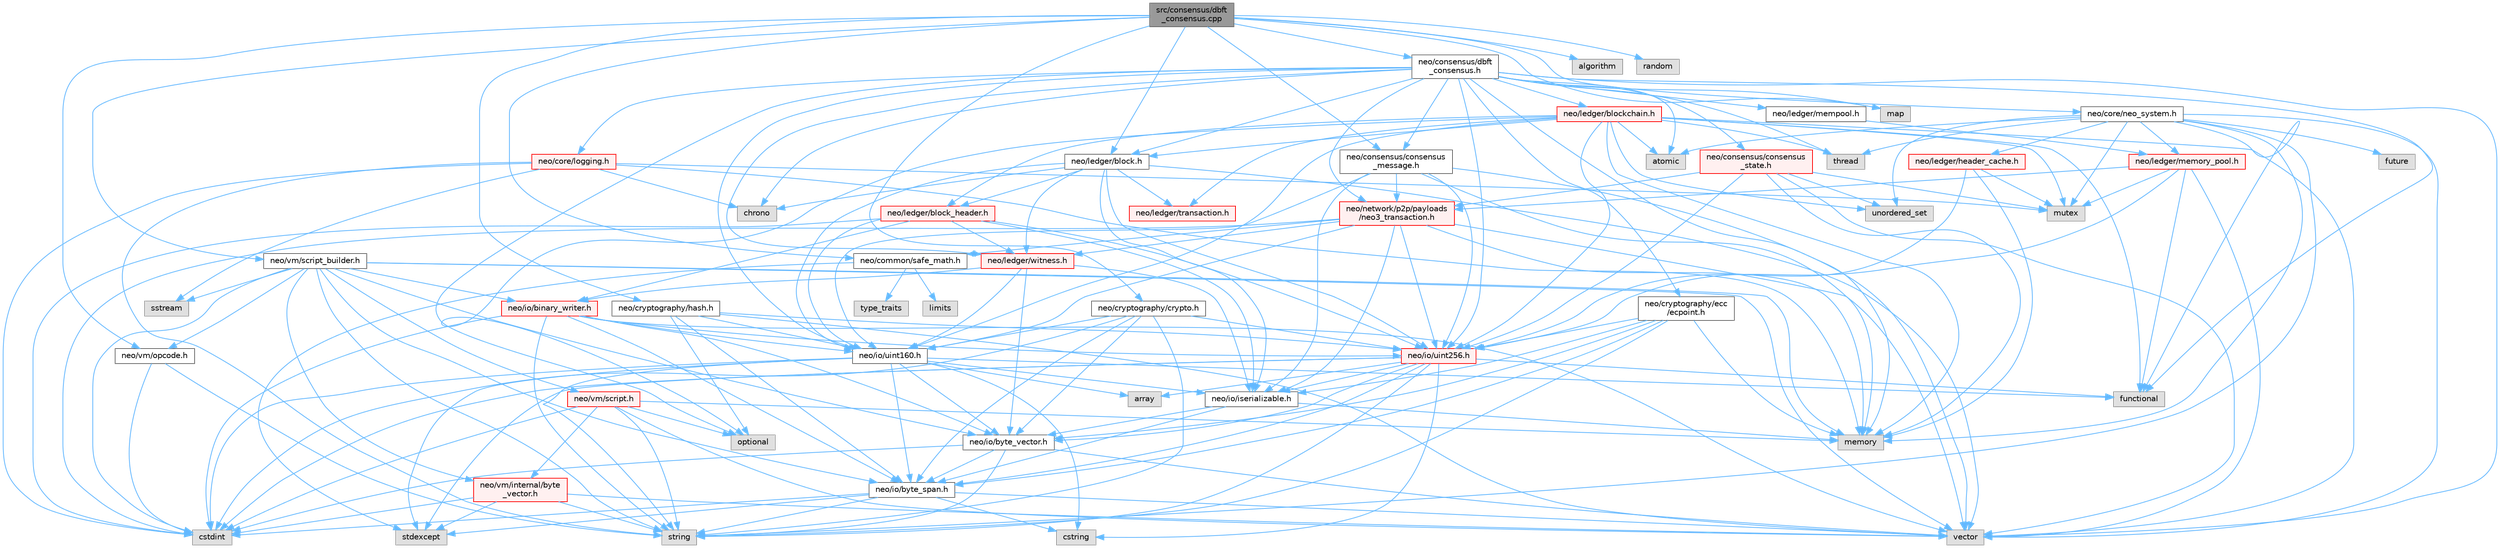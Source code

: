 digraph "src/consensus/dbft_consensus.cpp"
{
 // LATEX_PDF_SIZE
  bgcolor="transparent";
  edge [fontname=Helvetica,fontsize=10,labelfontname=Helvetica,labelfontsize=10];
  node [fontname=Helvetica,fontsize=10,shape=box,height=0.2,width=0.4];
  Node1 [id="Node000001",label="src/consensus/dbft\l_consensus.cpp",height=0.2,width=0.4,color="gray40", fillcolor="grey60", style="filled", fontcolor="black",tooltip=" "];
  Node1 -> Node2 [id="edge1_Node000001_Node000002",color="steelblue1",style="solid",tooltip=" "];
  Node2 [id="Node000002",label="neo/common/safe_math.h",height=0.2,width=0.4,color="grey40", fillcolor="white", style="filled",URL="$safe__math_8h.html",tooltip=" "];
  Node2 -> Node3 [id="edge2_Node000002_Node000003",color="steelblue1",style="solid",tooltip=" "];
  Node3 [id="Node000003",label="limits",height=0.2,width=0.4,color="grey60", fillcolor="#E0E0E0", style="filled",tooltip=" "];
  Node2 -> Node4 [id="edge3_Node000002_Node000004",color="steelblue1",style="solid",tooltip=" "];
  Node4 [id="Node000004",label="stdexcept",height=0.2,width=0.4,color="grey60", fillcolor="#E0E0E0", style="filled",tooltip=" "];
  Node2 -> Node5 [id="edge4_Node000002_Node000005",color="steelblue1",style="solid",tooltip=" "];
  Node5 [id="Node000005",label="type_traits",height=0.2,width=0.4,color="grey60", fillcolor="#E0E0E0", style="filled",tooltip=" "];
  Node1 -> Node6 [id="edge5_Node000001_Node000006",color="steelblue1",style="solid",tooltip=" "];
  Node6 [id="Node000006",label="neo/consensus/consensus\l_message.h",height=0.2,width=0.4,color="grey40", fillcolor="white", style="filled",URL="$consensus__message_8h.html",tooltip=" "];
  Node6 -> Node7 [id="edge6_Node000006_Node000007",color="steelblue1",style="solid",tooltip=" "];
  Node7 [id="Node000007",label="neo/io/iserializable.h",height=0.2,width=0.4,color="grey40", fillcolor="white", style="filled",URL="$iserializable_8h.html",tooltip=" "];
  Node7 -> Node8 [id="edge7_Node000007_Node000008",color="steelblue1",style="solid",tooltip=" "];
  Node8 [id="Node000008",label="neo/io/byte_span.h",height=0.2,width=0.4,color="grey40", fillcolor="white", style="filled",URL="$io_2byte__span_8h.html",tooltip=" "];
  Node8 -> Node9 [id="edge8_Node000008_Node000009",color="steelblue1",style="solid",tooltip=" "];
  Node9 [id="Node000009",label="cstdint",height=0.2,width=0.4,color="grey60", fillcolor="#E0E0E0", style="filled",tooltip=" "];
  Node8 -> Node10 [id="edge9_Node000008_Node000010",color="steelblue1",style="solid",tooltip=" "];
  Node10 [id="Node000010",label="cstring",height=0.2,width=0.4,color="grey60", fillcolor="#E0E0E0", style="filled",tooltip=" "];
  Node8 -> Node4 [id="edge10_Node000008_Node000004",color="steelblue1",style="solid",tooltip=" "];
  Node8 -> Node11 [id="edge11_Node000008_Node000011",color="steelblue1",style="solid",tooltip=" "];
  Node11 [id="Node000011",label="string",height=0.2,width=0.4,color="grey60", fillcolor="#E0E0E0", style="filled",tooltip=" "];
  Node8 -> Node12 [id="edge12_Node000008_Node000012",color="steelblue1",style="solid",tooltip=" "];
  Node12 [id="Node000012",label="vector",height=0.2,width=0.4,color="grey60", fillcolor="#E0E0E0", style="filled",tooltip=" "];
  Node7 -> Node13 [id="edge13_Node000007_Node000013",color="steelblue1",style="solid",tooltip=" "];
  Node13 [id="Node000013",label="neo/io/byte_vector.h",height=0.2,width=0.4,color="grey40", fillcolor="white", style="filled",URL="$io_2byte__vector_8h.html",tooltip=" "];
  Node13 -> Node8 [id="edge14_Node000013_Node000008",color="steelblue1",style="solid",tooltip=" "];
  Node13 -> Node9 [id="edge15_Node000013_Node000009",color="steelblue1",style="solid",tooltip=" "];
  Node13 -> Node11 [id="edge16_Node000013_Node000011",color="steelblue1",style="solid",tooltip=" "];
  Node13 -> Node12 [id="edge17_Node000013_Node000012",color="steelblue1",style="solid",tooltip=" "];
  Node7 -> Node14 [id="edge18_Node000007_Node000014",color="steelblue1",style="solid",tooltip=" "];
  Node14 [id="Node000014",label="memory",height=0.2,width=0.4,color="grey60", fillcolor="#E0E0E0", style="filled",tooltip=" "];
  Node6 -> Node15 [id="edge19_Node000006_Node000015",color="steelblue1",style="solid",tooltip=" "];
  Node15 [id="Node000015",label="neo/io/uint160.h",height=0.2,width=0.4,color="grey40", fillcolor="white", style="filled",URL="$uint160_8h.html",tooltip=" "];
  Node15 -> Node8 [id="edge20_Node000015_Node000008",color="steelblue1",style="solid",tooltip=" "];
  Node15 -> Node13 [id="edge21_Node000015_Node000013",color="steelblue1",style="solid",tooltip=" "];
  Node15 -> Node7 [id="edge22_Node000015_Node000007",color="steelblue1",style="solid",tooltip=" "];
  Node15 -> Node16 [id="edge23_Node000015_Node000016",color="steelblue1",style="solid",tooltip=" "];
  Node16 [id="Node000016",label="array",height=0.2,width=0.4,color="grey60", fillcolor="#E0E0E0", style="filled",tooltip=" "];
  Node15 -> Node9 [id="edge24_Node000015_Node000009",color="steelblue1",style="solid",tooltip=" "];
  Node15 -> Node10 [id="edge25_Node000015_Node000010",color="steelblue1",style="solid",tooltip=" "];
  Node15 -> Node17 [id="edge26_Node000015_Node000017",color="steelblue1",style="solid",tooltip=" "];
  Node17 [id="Node000017",label="functional",height=0.2,width=0.4,color="grey60", fillcolor="#E0E0E0", style="filled",tooltip=" "];
  Node15 -> Node4 [id="edge27_Node000015_Node000004",color="steelblue1",style="solid",tooltip=" "];
  Node15 -> Node11 [id="edge28_Node000015_Node000011",color="steelblue1",style="solid",tooltip=" "];
  Node6 -> Node18 [id="edge29_Node000006_Node000018",color="steelblue1",style="solid",tooltip=" "];
  Node18 [id="Node000018",label="neo/io/uint256.h",height=0.2,width=0.4,color="red", fillcolor="#FFF0F0", style="filled",URL="$uint256_8h.html",tooltip=" "];
  Node18 -> Node8 [id="edge30_Node000018_Node000008",color="steelblue1",style="solid",tooltip=" "];
  Node18 -> Node13 [id="edge31_Node000018_Node000013",color="steelblue1",style="solid",tooltip=" "];
  Node18 -> Node7 [id="edge32_Node000018_Node000007",color="steelblue1",style="solid",tooltip=" "];
  Node18 -> Node16 [id="edge33_Node000018_Node000016",color="steelblue1",style="solid",tooltip=" "];
  Node18 -> Node9 [id="edge34_Node000018_Node000009",color="steelblue1",style="solid",tooltip=" "];
  Node18 -> Node10 [id="edge35_Node000018_Node000010",color="steelblue1",style="solid",tooltip=" "];
  Node18 -> Node17 [id="edge36_Node000018_Node000017",color="steelblue1",style="solid",tooltip=" "];
  Node18 -> Node4 [id="edge37_Node000018_Node000004",color="steelblue1",style="solid",tooltip=" "];
  Node18 -> Node11 [id="edge38_Node000018_Node000011",color="steelblue1",style="solid",tooltip=" "];
  Node6 -> Node20 [id="edge39_Node000006_Node000020",color="steelblue1",style="solid",tooltip=" "];
  Node20 [id="Node000020",label="neo/network/p2p/payloads\l/neo3_transaction.h",height=0.2,width=0.4,color="red", fillcolor="#FFF0F0", style="filled",URL="$neo3__transaction_8h.html",tooltip=" "];
  Node20 -> Node2 [id="edge40_Node000020_Node000002",color="steelblue1",style="solid",tooltip=" "];
  Node20 -> Node7 [id="edge41_Node000020_Node000007",color="steelblue1",style="solid",tooltip=" "];
  Node20 -> Node15 [id="edge42_Node000020_Node000015",color="steelblue1",style="solid",tooltip=" "];
  Node20 -> Node18 [id="edge43_Node000020_Node000018",color="steelblue1",style="solid",tooltip=" "];
  Node20 -> Node58 [id="edge44_Node000020_Node000058",color="steelblue1",style="solid",tooltip=" "];
  Node58 [id="Node000058",label="neo/ledger/witness.h",height=0.2,width=0.4,color="red", fillcolor="#FFF0F0", style="filled",URL="$ledger_2witness_8h.html",tooltip=" "];
  Node58 -> Node51 [id="edge45_Node000058_Node000051",color="steelblue1",style="solid",tooltip=" "];
  Node51 [id="Node000051",label="neo/io/binary_writer.h",height=0.2,width=0.4,color="red", fillcolor="#FFF0F0", style="filled",URL="$binary__writer_8h.html",tooltip=" "];
  Node51 -> Node8 [id="edge46_Node000051_Node000008",color="steelblue1",style="solid",tooltip=" "];
  Node51 -> Node13 [id="edge47_Node000051_Node000013",color="steelblue1",style="solid",tooltip=" "];
  Node51 -> Node15 [id="edge48_Node000051_Node000015",color="steelblue1",style="solid",tooltip=" "];
  Node51 -> Node18 [id="edge49_Node000051_Node000018",color="steelblue1",style="solid",tooltip=" "];
  Node51 -> Node9 [id="edge50_Node000051_Node000009",color="steelblue1",style="solid",tooltip=" "];
  Node51 -> Node11 [id="edge51_Node000051_Node000011",color="steelblue1",style="solid",tooltip=" "];
  Node51 -> Node12 [id="edge52_Node000051_Node000012",color="steelblue1",style="solid",tooltip=" "];
  Node58 -> Node13 [id="edge53_Node000058_Node000013",color="steelblue1",style="solid",tooltip=" "];
  Node58 -> Node7 [id="edge54_Node000058_Node000007",color="steelblue1",style="solid",tooltip=" "];
  Node58 -> Node15 [id="edge55_Node000058_Node000015",color="steelblue1",style="solid",tooltip=" "];
  Node20 -> Node9 [id="edge56_Node000020_Node000009",color="steelblue1",style="solid",tooltip=" "];
  Node20 -> Node14 [id="edge57_Node000020_Node000014",color="steelblue1",style="solid",tooltip=" "];
  Node20 -> Node12 [id="edge58_Node000020_Node000012",color="steelblue1",style="solid",tooltip=" "];
  Node6 -> Node14 [id="edge59_Node000006_Node000014",color="steelblue1",style="solid",tooltip=" "];
  Node6 -> Node12 [id="edge60_Node000006_Node000012",color="steelblue1",style="solid",tooltip=" "];
  Node1 -> Node62 [id="edge61_Node000001_Node000062",color="steelblue1",style="solid",tooltip=" "];
  Node62 [id="Node000062",label="neo/consensus/dbft\l_consensus.h",height=0.2,width=0.4,color="grey40", fillcolor="white", style="filled",URL="$dbft__consensus_8h.html",tooltip=" "];
  Node62 -> Node15 [id="edge62_Node000062_Node000015",color="steelblue1",style="solid",tooltip=" "];
  Node62 -> Node18 [id="edge63_Node000062_Node000018",color="steelblue1",style="solid",tooltip=" "];
  Node62 -> Node63 [id="edge64_Node000062_Node000063",color="steelblue1",style="solid",tooltip=" "];
  Node63 [id="Node000063",label="neo/ledger/block.h",height=0.2,width=0.4,color="grey40", fillcolor="white", style="filled",URL="$ledger_2block_8h.html",tooltip=" "];
  Node63 -> Node7 [id="edge65_Node000063_Node000007",color="steelblue1",style="solid",tooltip=" "];
  Node63 -> Node15 [id="edge66_Node000063_Node000015",color="steelblue1",style="solid",tooltip=" "];
  Node63 -> Node18 [id="edge67_Node000063_Node000018",color="steelblue1",style="solid",tooltip=" "];
  Node63 -> Node64 [id="edge68_Node000063_Node000064",color="steelblue1",style="solid",tooltip=" "];
  Node64 [id="Node000064",label="neo/ledger/block_header.h",height=0.2,width=0.4,color="red", fillcolor="#FFF0F0", style="filled",URL="$block__header_8h.html",tooltip=" "];
  Node64 -> Node51 [id="edge69_Node000064_Node000051",color="steelblue1",style="solid",tooltip=" "];
  Node64 -> Node7 [id="edge70_Node000064_Node000007",color="steelblue1",style="solid",tooltip=" "];
  Node64 -> Node15 [id="edge71_Node000064_Node000015",color="steelblue1",style="solid",tooltip=" "];
  Node64 -> Node18 [id="edge72_Node000064_Node000018",color="steelblue1",style="solid",tooltip=" "];
  Node64 -> Node58 [id="edge73_Node000064_Node000058",color="steelblue1",style="solid",tooltip=" "];
  Node64 -> Node9 [id="edge74_Node000064_Node000009",color="steelblue1",style="solid",tooltip=" "];
  Node63 -> Node65 [id="edge75_Node000063_Node000065",color="steelblue1",style="solid",tooltip=" "];
  Node65 [id="Node000065",label="neo/ledger/transaction.h",height=0.2,width=0.4,color="red", fillcolor="#FFF0F0", style="filled",URL="$ledger_2transaction_8h.html",tooltip=" "];
  Node63 -> Node58 [id="edge76_Node000063_Node000058",color="steelblue1",style="solid",tooltip=" "];
  Node63 -> Node67 [id="edge77_Node000063_Node000067",color="steelblue1",style="solid",tooltip=" "];
  Node67 [id="Node000067",label="chrono",height=0.2,width=0.4,color="grey60", fillcolor="#E0E0E0", style="filled",tooltip=" "];
  Node63 -> Node12 [id="edge78_Node000063_Node000012",color="steelblue1",style="solid",tooltip=" "];
  Node62 -> Node68 [id="edge79_Node000062_Node000068",color="steelblue1",style="solid",tooltip=" "];
  Node68 [id="Node000068",label="neo/ledger/blockchain.h",height=0.2,width=0.4,color="red", fillcolor="#FFF0F0", style="filled",URL="$blockchain_8h.html",tooltip=" "];
  Node68 -> Node63 [id="edge80_Node000068_Node000063",color="steelblue1",style="solid",tooltip=" "];
  Node68 -> Node64 [id="edge81_Node000068_Node000064",color="steelblue1",style="solid",tooltip=" "];
  Node68 -> Node65 [id="edge82_Node000068_Node000065",color="steelblue1",style="solid",tooltip=" "];
  Node68 -> Node15 [id="edge83_Node000068_Node000015",color="steelblue1",style="solid",tooltip=" "];
  Node68 -> Node18 [id="edge84_Node000068_Node000018",color="steelblue1",style="solid",tooltip=" "];
  Node68 -> Node112 [id="edge85_Node000068_Node000112",color="steelblue1",style="solid",tooltip=" "];
  Node112 [id="Node000112",label="atomic",height=0.2,width=0.4,color="grey60", fillcolor="#E0E0E0", style="filled",tooltip=" "];
  Node68 -> Node17 [id="edge86_Node000068_Node000017",color="steelblue1",style="solid",tooltip=" "];
  Node68 -> Node14 [id="edge87_Node000068_Node000014",color="steelblue1",style="solid",tooltip=" "];
  Node68 -> Node70 [id="edge88_Node000068_Node000070",color="steelblue1",style="solid",tooltip=" "];
  Node70 [id="Node000070",label="mutex",height=0.2,width=0.4,color="grey60", fillcolor="#E0E0E0", style="filled",tooltip=" "];
  Node68 -> Node53 [id="edge89_Node000068_Node000053",color="steelblue1",style="solid",tooltip=" "];
  Node53 [id="Node000053",label="optional",height=0.2,width=0.4,color="grey60", fillcolor="#E0E0E0", style="filled",tooltip=" "];
  Node68 -> Node115 [id="edge90_Node000068_Node000115",color="steelblue1",style="solid",tooltip=" "];
  Node115 [id="Node000115",label="thread",height=0.2,width=0.4,color="grey60", fillcolor="#E0E0E0", style="filled",tooltip=" "];
  Node68 -> Node108 [id="edge91_Node000068_Node000108",color="steelblue1",style="solid",tooltip=" "];
  Node108 [id="Node000108",label="unordered_set",height=0.2,width=0.4,color="grey60", fillcolor="#E0E0E0", style="filled",tooltip=" "];
  Node68 -> Node12 [id="edge92_Node000068_Node000012",color="steelblue1",style="solid",tooltip=" "];
  Node62 -> Node116 [id="edge93_Node000062_Node000116",color="steelblue1",style="solid",tooltip=" "];
  Node116 [id="Node000116",label="neo/ledger/mempool.h",height=0.2,width=0.4,color="grey40", fillcolor="white", style="filled",URL="$mempool_8h.html",tooltip=" "];
  Node116 -> Node117 [id="edge94_Node000116_Node000117",color="steelblue1",style="solid",tooltip=" "];
  Node117 [id="Node000117",label="neo/ledger/memory_pool.h",height=0.2,width=0.4,color="red", fillcolor="#FFF0F0", style="filled",URL="$ledger_2memory__pool_8h.html",tooltip=" "];
  Node117 -> Node18 [id="edge95_Node000117_Node000018",color="steelblue1",style="solid",tooltip=" "];
  Node117 -> Node20 [id="edge96_Node000117_Node000020",color="steelblue1",style="solid",tooltip=" "];
  Node117 -> Node17 [id="edge97_Node000117_Node000017",color="steelblue1",style="solid",tooltip=" "];
  Node117 -> Node70 [id="edge98_Node000117_Node000070",color="steelblue1",style="solid",tooltip=" "];
  Node117 -> Node12 [id="edge99_Node000117_Node000012",color="steelblue1",style="solid",tooltip=" "];
  Node62 -> Node58 [id="edge100_Node000062_Node000058",color="steelblue1",style="solid",tooltip=" "];
  Node62 -> Node20 [id="edge101_Node000062_Node000020",color="steelblue1",style="solid",tooltip=" "];
  Node62 -> Node6 [id="edge102_Node000062_Node000006",color="steelblue1",style="solid",tooltip=" "];
  Node62 -> Node120 [id="edge103_Node000062_Node000120",color="steelblue1",style="solid",tooltip=" "];
  Node120 [id="Node000120",label="neo/consensus/consensus\l_state.h",height=0.2,width=0.4,color="red", fillcolor="#FFF0F0", style="filled",URL="$consensus__state_8h.html",tooltip=" "];
  Node120 -> Node18 [id="edge104_Node000120_Node000018",color="steelblue1",style="solid",tooltip=" "];
  Node120 -> Node20 [id="edge105_Node000120_Node000020",color="steelblue1",style="solid",tooltip=" "];
  Node120 -> Node14 [id="edge106_Node000120_Node000014",color="steelblue1",style="solid",tooltip=" "];
  Node120 -> Node70 [id="edge107_Node000120_Node000070",color="steelblue1",style="solid",tooltip=" "];
  Node120 -> Node108 [id="edge108_Node000120_Node000108",color="steelblue1",style="solid",tooltip=" "];
  Node120 -> Node12 [id="edge109_Node000120_Node000012",color="steelblue1",style="solid",tooltip=" "];
  Node62 -> Node121 [id="edge110_Node000062_Node000121",color="steelblue1",style="solid",tooltip=" "];
  Node121 [id="Node000121",label="neo/core/logging.h",height=0.2,width=0.4,color="red", fillcolor="#FFF0F0", style="filled",URL="$core_2logging_8h.html",tooltip=" "];
  Node121 -> Node67 [id="edge111_Node000121_Node000067",color="steelblue1",style="solid",tooltip=" "];
  Node121 -> Node9 [id="edge112_Node000121_Node000009",color="steelblue1",style="solid",tooltip=" "];
  Node121 -> Node14 [id="edge113_Node000121_Node000014",color="steelblue1",style="solid",tooltip=" "];
  Node121 -> Node80 [id="edge114_Node000121_Node000080",color="steelblue1",style="solid",tooltip=" "];
  Node80 [id="Node000080",label="sstream",height=0.2,width=0.4,color="grey60", fillcolor="#E0E0E0", style="filled",tooltip=" "];
  Node121 -> Node11 [id="edge115_Node000121_Node000011",color="steelblue1",style="solid",tooltip=" "];
  Node121 -> Node70 [id="edge116_Node000121_Node000070",color="steelblue1",style="solid",tooltip=" "];
  Node62 -> Node47 [id="edge117_Node000062_Node000047",color="steelblue1",style="solid",tooltip=" "];
  Node47 [id="Node000047",label="neo/cryptography/ecc\l/ecpoint.h",height=0.2,width=0.4,color="grey40", fillcolor="white", style="filled",URL="$ecpoint_8h.html",tooltip=" "];
  Node47 -> Node8 [id="edge118_Node000047_Node000008",color="steelblue1",style="solid",tooltip=" "];
  Node47 -> Node13 [id="edge119_Node000047_Node000013",color="steelblue1",style="solid",tooltip=" "];
  Node47 -> Node7 [id="edge120_Node000047_Node000007",color="steelblue1",style="solid",tooltip=" "];
  Node47 -> Node18 [id="edge121_Node000047_Node000018",color="steelblue1",style="solid",tooltip=" "];
  Node47 -> Node14 [id="edge122_Node000047_Node000014",color="steelblue1",style="solid",tooltip=" "];
  Node47 -> Node11 [id="edge123_Node000047_Node000011",color="steelblue1",style="solid",tooltip=" "];
  Node62 -> Node112 [id="edge124_Node000062_Node000112",color="steelblue1",style="solid",tooltip=" "];
  Node62 -> Node67 [id="edge125_Node000062_Node000067",color="steelblue1",style="solid",tooltip=" "];
  Node62 -> Node17 [id="edge126_Node000062_Node000017",color="steelblue1",style="solid",tooltip=" "];
  Node62 -> Node29 [id="edge127_Node000062_Node000029",color="steelblue1",style="solid",tooltip=" "];
  Node29 [id="Node000029",label="map",height=0.2,width=0.4,color="grey60", fillcolor="#E0E0E0", style="filled",tooltip=" "];
  Node62 -> Node14 [id="edge128_Node000062_Node000014",color="steelblue1",style="solid",tooltip=" "];
  Node62 -> Node53 [id="edge129_Node000062_Node000053",color="steelblue1",style="solid",tooltip=" "];
  Node62 -> Node115 [id="edge130_Node000062_Node000115",color="steelblue1",style="solid",tooltip=" "];
  Node62 -> Node12 [id="edge131_Node000062_Node000012",color="steelblue1",style="solid",tooltip=" "];
  Node1 -> Node123 [id="edge132_Node000001_Node000123",color="steelblue1",style="solid",tooltip=" "];
  Node123 [id="Node000123",label="neo/core/neo_system.h",height=0.2,width=0.4,color="grey40", fillcolor="white", style="filled",URL="$core_2neo__system_8h.html",tooltip=" "];
  Node123 -> Node112 [id="edge133_Node000123_Node000112",color="steelblue1",style="solid",tooltip=" "];
  Node123 -> Node17 [id="edge134_Node000123_Node000017",color="steelblue1",style="solid",tooltip=" "];
  Node123 -> Node124 [id="edge135_Node000123_Node000124",color="steelblue1",style="solid",tooltip=" "];
  Node124 [id="Node000124",label="future",height=0.2,width=0.4,color="grey60", fillcolor="#E0E0E0", style="filled",tooltip=" "];
  Node123 -> Node14 [id="edge136_Node000123_Node000014",color="steelblue1",style="solid",tooltip=" "];
  Node123 -> Node70 [id="edge137_Node000123_Node000070",color="steelblue1",style="solid",tooltip=" "];
  Node123 -> Node11 [id="edge138_Node000123_Node000011",color="steelblue1",style="solid",tooltip=" "];
  Node123 -> Node115 [id="edge139_Node000123_Node000115",color="steelblue1",style="solid",tooltip=" "];
  Node123 -> Node108 [id="edge140_Node000123_Node000108",color="steelblue1",style="solid",tooltip=" "];
  Node123 -> Node12 [id="edge141_Node000123_Node000012",color="steelblue1",style="solid",tooltip=" "];
  Node123 -> Node125 [id="edge142_Node000123_Node000125",color="steelblue1",style="solid",tooltip=" "];
  Node125 [id="Node000125",label="neo/ledger/header_cache.h",height=0.2,width=0.4,color="red", fillcolor="#FFF0F0", style="filled",URL="$ledger_2header__cache_8h.html",tooltip=" "];
  Node125 -> Node18 [id="edge143_Node000125_Node000018",color="steelblue1",style="solid",tooltip=" "];
  Node125 -> Node14 [id="edge144_Node000125_Node000014",color="steelblue1",style="solid",tooltip=" "];
  Node125 -> Node70 [id="edge145_Node000125_Node000070",color="steelblue1",style="solid",tooltip=" "];
  Node123 -> Node117 [id="edge146_Node000123_Node000117",color="steelblue1",style="solid",tooltip=" "];
  Node1 -> Node126 [id="edge147_Node000001_Node000126",color="steelblue1",style="solid",tooltip=" "];
  Node126 [id="Node000126",label="neo/cryptography/crypto.h",height=0.2,width=0.4,color="grey40", fillcolor="white", style="filled",URL="$crypto_8h.html",tooltip=" "];
  Node126 -> Node8 [id="edge148_Node000126_Node000008",color="steelblue1",style="solid",tooltip=" "];
  Node126 -> Node13 [id="edge149_Node000126_Node000013",color="steelblue1",style="solid",tooltip=" "];
  Node126 -> Node15 [id="edge150_Node000126_Node000015",color="steelblue1",style="solid",tooltip=" "];
  Node126 -> Node18 [id="edge151_Node000126_Node000018",color="steelblue1",style="solid",tooltip=" "];
  Node126 -> Node9 [id="edge152_Node000126_Node000009",color="steelblue1",style="solid",tooltip=" "];
  Node126 -> Node11 [id="edge153_Node000126_Node000011",color="steelblue1",style="solid",tooltip=" "];
  Node1 -> Node127 [id="edge154_Node000001_Node000127",color="steelblue1",style="solid",tooltip=" "];
  Node127 [id="Node000127",label="neo/cryptography/hash.h",height=0.2,width=0.4,color="grey40", fillcolor="white", style="filled",URL="$hash_8h.html",tooltip=" "];
  Node127 -> Node8 [id="edge155_Node000127_Node000008",color="steelblue1",style="solid",tooltip=" "];
  Node127 -> Node15 [id="edge156_Node000127_Node000015",color="steelblue1",style="solid",tooltip=" "];
  Node127 -> Node18 [id="edge157_Node000127_Node000018",color="steelblue1",style="solid",tooltip=" "];
  Node127 -> Node53 [id="edge158_Node000127_Node000053",color="steelblue1",style="solid",tooltip=" "];
  Node127 -> Node12 [id="edge159_Node000127_Node000012",color="steelblue1",style="solid",tooltip=" "];
  Node1 -> Node63 [id="edge160_Node000001_Node000063",color="steelblue1",style="solid",tooltip=" "];
  Node1 -> Node101 [id="edge161_Node000001_Node000101",color="steelblue1",style="solid",tooltip=" "];
  Node101 [id="Node000101",label="neo/vm/opcode.h",height=0.2,width=0.4,color="grey40", fillcolor="white", style="filled",URL="$opcode_8h.html",tooltip=" "];
  Node101 -> Node9 [id="edge162_Node000101_Node000009",color="steelblue1",style="solid",tooltip=" "];
  Node101 -> Node11 [id="edge163_Node000101_Node000011",color="steelblue1",style="solid",tooltip=" "];
  Node1 -> Node128 [id="edge164_Node000001_Node000128",color="steelblue1",style="solid",tooltip=" "];
  Node128 [id="Node000128",label="neo/vm/script_builder.h",height=0.2,width=0.4,color="grey40", fillcolor="white", style="filled",URL="$script__builder_8h.html",tooltip=" "];
  Node128 -> Node51 [id="edge165_Node000128_Node000051",color="steelblue1",style="solid",tooltip=" "];
  Node128 -> Node8 [id="edge166_Node000128_Node000008",color="steelblue1",style="solid",tooltip=" "];
  Node128 -> Node13 [id="edge167_Node000128_Node000013",color="steelblue1",style="solid",tooltip=" "];
  Node128 -> Node77 [id="edge168_Node000128_Node000077",color="steelblue1",style="solid",tooltip=" "];
  Node77 [id="Node000077",label="neo/vm/internal/byte\l_vector.h",height=0.2,width=0.4,color="red", fillcolor="#FFF0F0", style="filled",URL="$vm_2internal_2byte__vector_8h.html",tooltip=" "];
  Node77 -> Node9 [id="edge169_Node000077_Node000009",color="steelblue1",style="solid",tooltip=" "];
  Node77 -> Node4 [id="edge170_Node000077_Node000004",color="steelblue1",style="solid",tooltip=" "];
  Node77 -> Node11 [id="edge171_Node000077_Node000011",color="steelblue1",style="solid",tooltip=" "];
  Node77 -> Node12 [id="edge172_Node000077_Node000012",color="steelblue1",style="solid",tooltip=" "];
  Node128 -> Node101 [id="edge173_Node000128_Node000101",color="steelblue1",style="solid",tooltip=" "];
  Node128 -> Node99 [id="edge174_Node000128_Node000099",color="steelblue1",style="solid",tooltip=" "];
  Node99 [id="Node000099",label="neo/vm/script.h",height=0.2,width=0.4,color="red", fillcolor="#FFF0F0", style="filled",URL="$script_8h.html",tooltip=" "];
  Node99 -> Node77 [id="edge175_Node000099_Node000077",color="steelblue1",style="solid",tooltip=" "];
  Node99 -> Node9 [id="edge176_Node000099_Node000009",color="steelblue1",style="solid",tooltip=" "];
  Node99 -> Node14 [id="edge177_Node000099_Node000014",color="steelblue1",style="solid",tooltip=" "];
  Node99 -> Node53 [id="edge178_Node000099_Node000053",color="steelblue1",style="solid",tooltip=" "];
  Node99 -> Node11 [id="edge179_Node000099_Node000011",color="steelblue1",style="solid",tooltip=" "];
  Node99 -> Node12 [id="edge180_Node000099_Node000012",color="steelblue1",style="solid",tooltip=" "];
  Node128 -> Node9 [id="edge181_Node000128_Node000009",color="steelblue1",style="solid",tooltip=" "];
  Node128 -> Node14 [id="edge182_Node000128_Node000014",color="steelblue1",style="solid",tooltip=" "];
  Node128 -> Node80 [id="edge183_Node000128_Node000080",color="steelblue1",style="solid",tooltip=" "];
  Node128 -> Node11 [id="edge184_Node000128_Node000011",color="steelblue1",style="solid",tooltip=" "];
  Node128 -> Node12 [id="edge185_Node000128_Node000012",color="steelblue1",style="solid",tooltip=" "];
  Node1 -> Node23 [id="edge186_Node000001_Node000023",color="steelblue1",style="solid",tooltip=" "];
  Node23 [id="Node000023",label="algorithm",height=0.2,width=0.4,color="grey60", fillcolor="#E0E0E0", style="filled",tooltip=" "];
  Node1 -> Node29 [id="edge187_Node000001_Node000029",color="steelblue1",style="solid",tooltip=" "];
  Node1 -> Node129 [id="edge188_Node000001_Node000129",color="steelblue1",style="solid",tooltip=" "];
  Node129 [id="Node000129",label="random",height=0.2,width=0.4,color="grey60", fillcolor="#E0E0E0", style="filled",tooltip=" "];
}
